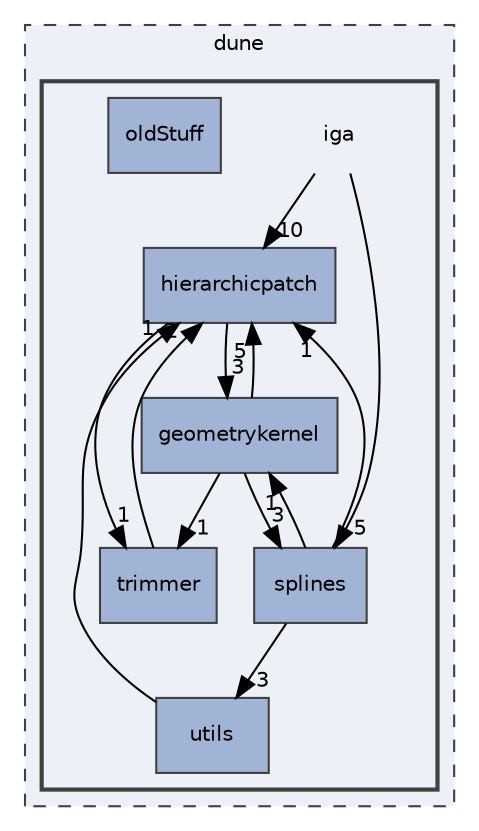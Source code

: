 digraph "iga"
{
 // LATEX_PDF_SIZE
  edge [fontname="Helvetica",fontsize="10",labelfontname="Helvetica",labelfontsize="10"];
  node [fontname="Helvetica",fontsize="10",shape=record];
  compound=true
  subgraph clusterdir_5e69be5995c9f5d42bf491ae6f29600e {
    graph [ bgcolor="#edf0f7", pencolor="grey25", style="filled,dashed,", label="dune", fontname="Helvetica", fontsize="10", URL="dir_5e69be5995c9f5d42bf491ae6f29600e.html"]
  subgraph clusterdir_d2a3c23294a1b1015b1b8e8721ddded8 {
    graph [ bgcolor="#edf0f7", pencolor="grey25", style="filled,bold,", label="", fontname="Helvetica", fontsize="10", URL="dir_d2a3c23294a1b1015b1b8e8721ddded8.html"]
    dir_d2a3c23294a1b1015b1b8e8721ddded8 [shape=plaintext, label="iga"];
  dir_98571e7345f7327fea7723ec1a12d870 [shape=box, label="geometrykernel", style="filled,", fillcolor="#a2b4d6", color="grey25", URL="dir_98571e7345f7327fea7723ec1a12d870.html"];
  dir_12fc9e68aad46ae2d80ba50ef1c96d76 [shape=box, label="hierarchicpatch", style="filled,", fillcolor="#a2b4d6", color="grey25", URL="dir_12fc9e68aad46ae2d80ba50ef1c96d76.html"];
  dir_6a67ce012f0e7d7f20bfc6d5cc3e1475 [shape=box, label="oldStuff", style="filled,", fillcolor="#a2b4d6", color="grey25", URL="dir_6a67ce012f0e7d7f20bfc6d5cc3e1475.html"];
  dir_479b904809ee7734e338128330b60cdb [shape=box, label="splines", style="filled,", fillcolor="#a2b4d6", color="grey25", URL="dir_479b904809ee7734e338128330b60cdb.html"];
  dir_7d0c370ab440c4b4f78419bfc8c93eb8 [shape=box, label="trimmer", style="filled,", fillcolor="#a2b4d6", color="grey25", URL="dir_7d0c370ab440c4b4f78419bfc8c93eb8.html"];
  dir_054fedf05f142c88b967e78541d2ed3d [shape=box, label="utils", style="filled,", fillcolor="#a2b4d6", color="grey25", URL="dir_054fedf05f142c88b967e78541d2ed3d.html"];
  }
  }
  dir_d2a3c23294a1b1015b1b8e8721ddded8->dir_12fc9e68aad46ae2d80ba50ef1c96d76 [headlabel="10", labeldistance=1.5 headhref="dir_000010_000007.html"];
  dir_d2a3c23294a1b1015b1b8e8721ddded8->dir_479b904809ee7734e338128330b60cdb [headlabel="5", labeldistance=1.5 headhref="dir_000010_000017.html"];
  dir_98571e7345f7327fea7723ec1a12d870->dir_12fc9e68aad46ae2d80ba50ef1c96d76 [headlabel="5", labeldistance=1.5 headhref="dir_000006_000007.html"];
  dir_98571e7345f7327fea7723ec1a12d870->dir_479b904809ee7734e338128330b60cdb [headlabel="3", labeldistance=1.5 headhref="dir_000006_000017.html"];
  dir_98571e7345f7327fea7723ec1a12d870->dir_7d0c370ab440c4b4f78419bfc8c93eb8 [headlabel="1", labeldistance=1.5 headhref="dir_000006_000019.html"];
  dir_12fc9e68aad46ae2d80ba50ef1c96d76->dir_7d0c370ab440c4b4f78419bfc8c93eb8 [headlabel="1", labeldistance=1.5 headhref="dir_000007_000019.html"];
  dir_12fc9e68aad46ae2d80ba50ef1c96d76->dir_98571e7345f7327fea7723ec1a12d870 [headlabel="3", labeldistance=1.5 headhref="dir_000007_000006.html"];
  dir_479b904809ee7734e338128330b60cdb->dir_054fedf05f142c88b967e78541d2ed3d [headlabel="3", labeldistance=1.5 headhref="dir_000017_000021.html"];
  dir_479b904809ee7734e338128330b60cdb->dir_12fc9e68aad46ae2d80ba50ef1c96d76 [headlabel="1", labeldistance=1.5 headhref="dir_000017_000007.html"];
  dir_479b904809ee7734e338128330b60cdb->dir_98571e7345f7327fea7723ec1a12d870 [headlabel="1", labeldistance=1.5 headhref="dir_000017_000006.html"];
  dir_7d0c370ab440c4b4f78419bfc8c93eb8->dir_12fc9e68aad46ae2d80ba50ef1c96d76 [headlabel="2", labeldistance=1.5 headhref="dir_000019_000007.html"];
  dir_054fedf05f142c88b967e78541d2ed3d->dir_12fc9e68aad46ae2d80ba50ef1c96d76 [headlabel="1", labeldistance=1.5 headhref="dir_000021_000007.html"];
}
